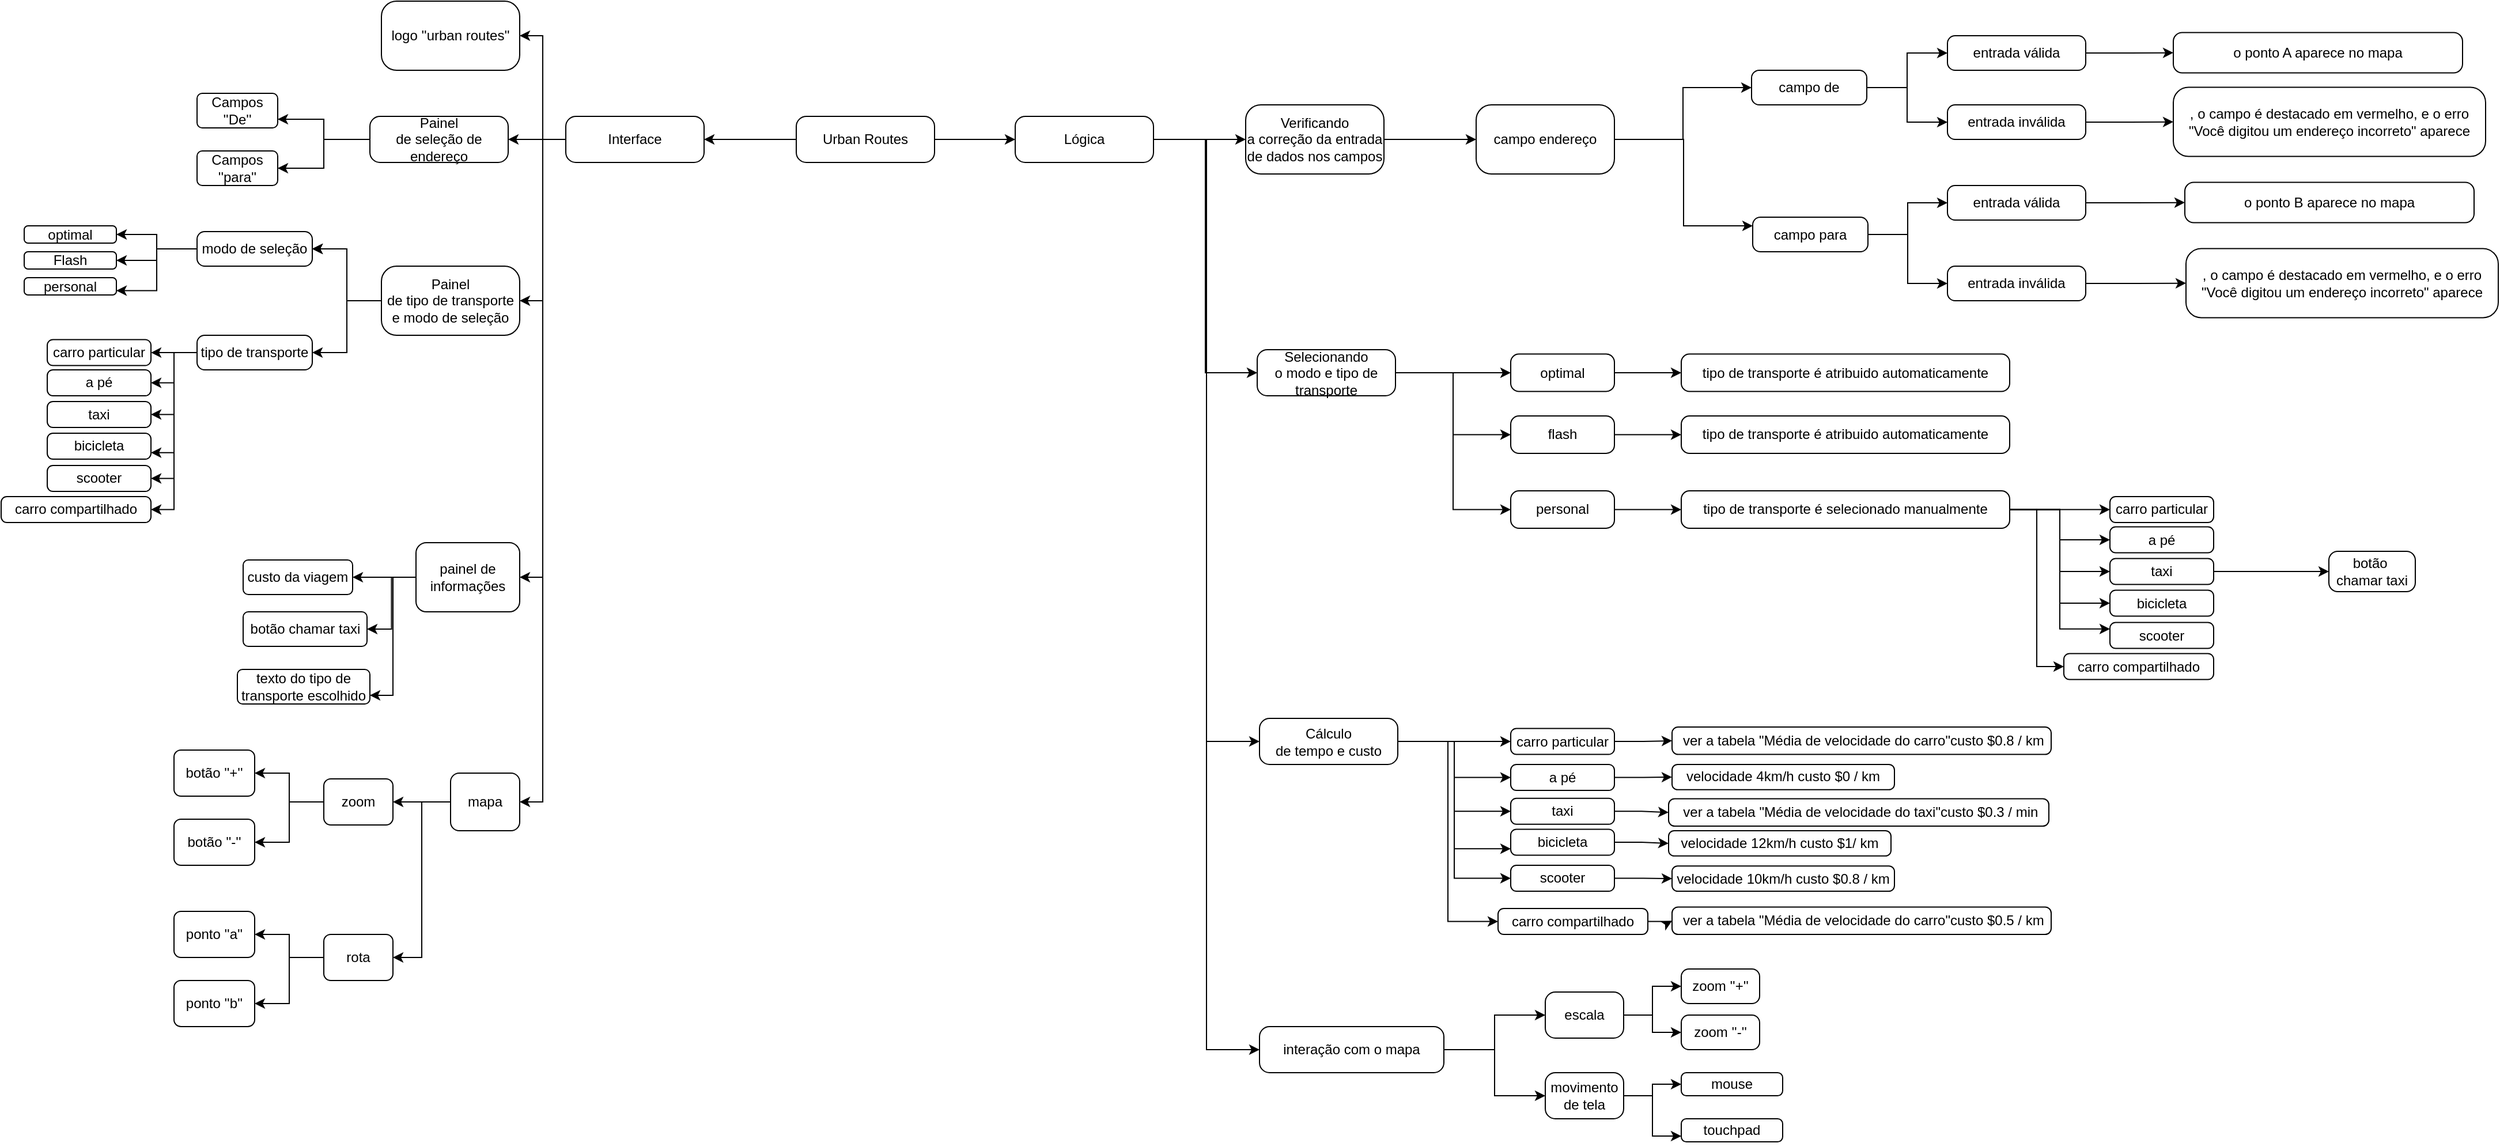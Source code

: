 <mxfile version="23.1.0" type="google">
  <diagram name="Página-1" id="VhfkyqsWKESoW9bIJJ4c">
    <mxGraphModel grid="1" page="1" gridSize="10" guides="1" tooltips="1" connect="1" arrows="1" fold="1" pageScale="1" pageWidth="827" pageHeight="1169" math="0" shadow="0">
      <root>
        <mxCell id="0" />
        <mxCell id="1" parent="0" />
        <mxCell id="jp-UoOTQR8ZDa5AJa1vx-38" style="edgeStyle=none;rounded=0;orthogonalLoop=1;jettySize=auto;html=1;exitX=0;exitY=0.5;exitDx=0;exitDy=0;entryX=1;entryY=0.5;entryDx=0;entryDy=0;" edge="1" parent="1" source="jp-UoOTQR8ZDa5AJa1vx-40" target="jp-UoOTQR8ZDa5AJa1vx-41">
          <mxGeometry relative="1" as="geometry">
            <mxPoint x="260" y="790" as="targetPoint" />
          </mxGeometry>
        </mxCell>
        <mxCell id="jp-UoOTQR8ZDa5AJa1vx-39" style="edgeStyle=none;rounded=0;orthogonalLoop=1;jettySize=auto;html=1;exitX=1;exitY=0.5;exitDx=0;exitDy=0;" edge="1" parent="1" source="jp-UoOTQR8ZDa5AJa1vx-40">
          <mxGeometry relative="1" as="geometry">
            <mxPoint x="520" y="790" as="targetPoint" />
          </mxGeometry>
        </mxCell>
        <mxCell id="jp-UoOTQR8ZDa5AJa1vx-40" value="&lt;span lang=&quot;EN-US&quot;&gt;&lt;font style=&quot;font-size: 12px;&quot;&gt;Urban Routes&lt;/font&gt;&lt;/span&gt;" style="rounded=1;whiteSpace=wrap;html=1;arcSize=22;" vertex="1" parent="1">
          <mxGeometry x="330" y="770" width="120" height="40" as="geometry" />
        </mxCell>
        <mxCell id="jp-UoOTQR8ZDa5AJa1vx-45" style="edgeStyle=orthogonalEdgeStyle;rounded=0;orthogonalLoop=1;jettySize=auto;html=1;entryX=1;entryY=0.5;entryDx=0;entryDy=0;" edge="1" parent="1" source="jp-UoOTQR8ZDa5AJa1vx-41" target="jp-UoOTQR8ZDa5AJa1vx-43">
          <mxGeometry relative="1" as="geometry" />
        </mxCell>
        <mxCell id="jp-UoOTQR8ZDa5AJa1vx-47" value="" style="edgeStyle=orthogonalEdgeStyle;rounded=0;orthogonalLoop=1;jettySize=auto;html=1;" edge="1" parent="1" source="jp-UoOTQR8ZDa5AJa1vx-41" target="jp-UoOTQR8ZDa5AJa1vx-46">
          <mxGeometry relative="1" as="geometry" />
        </mxCell>
        <mxCell id="jp-UoOTQR8ZDa5AJa1vx-53" style="edgeStyle=orthogonalEdgeStyle;rounded=0;orthogonalLoop=1;jettySize=auto;html=1;entryX=1;entryY=0.5;entryDx=0;entryDy=0;" edge="1" parent="1" source="jp-UoOTQR8ZDa5AJa1vx-41" target="jp-UoOTQR8ZDa5AJa1vx-52">
          <mxGeometry relative="1" as="geometry" />
        </mxCell>
        <mxCell id="jp-UoOTQR8ZDa5AJa1vx-86" style="edgeStyle=orthogonalEdgeStyle;rounded=0;orthogonalLoop=1;jettySize=auto;html=1;entryX=1;entryY=0.5;entryDx=0;entryDy=0;" edge="1" parent="1" source="jp-UoOTQR8ZDa5AJa1vx-41" target="jp-UoOTQR8ZDa5AJa1vx-85">
          <mxGeometry relative="1" as="geometry" />
        </mxCell>
        <mxCell id="jp-UoOTQR8ZDa5AJa1vx-105" style="edgeStyle=orthogonalEdgeStyle;rounded=0;orthogonalLoop=1;jettySize=auto;html=1;entryX=1;entryY=0.5;entryDx=0;entryDy=0;" edge="1" parent="1" source="jp-UoOTQR8ZDa5AJa1vx-41" target="jp-UoOTQR8ZDa5AJa1vx-104">
          <mxGeometry relative="1" as="geometry" />
        </mxCell>
        <mxCell id="jp-UoOTQR8ZDa5AJa1vx-41" value="&lt;span style=&quot;&quot; lang=&quot;EN-US&quot;&gt;&lt;font style=&quot;font-size: 12px;&quot;&gt;Interface&lt;/font&gt;&lt;/span&gt;" style="rounded=1;whiteSpace=wrap;html=1;arcSize=22;" vertex="1" parent="1">
          <mxGeometry x="130" y="770" width="120" height="40" as="geometry" />
        </mxCell>
        <mxCell id="jp-UoOTQR8ZDa5AJa1vx-115" value="" style="edgeStyle=orthogonalEdgeStyle;rounded=0;orthogonalLoop=1;jettySize=auto;html=1;" edge="1" parent="1" source="jp-UoOTQR8ZDa5AJa1vx-42" target="jp-UoOTQR8ZDa5AJa1vx-114">
          <mxGeometry relative="1" as="geometry" />
        </mxCell>
        <mxCell id="jp-UoOTQR8ZDa5AJa1vx-140" style="edgeStyle=orthogonalEdgeStyle;rounded=0;orthogonalLoop=1;jettySize=auto;html=1;entryX=0;entryY=0.5;entryDx=0;entryDy=0;" edge="1" parent="1" source="jp-UoOTQR8ZDa5AJa1vx-42" target="jp-UoOTQR8ZDa5AJa1vx-139">
          <mxGeometry relative="1" as="geometry" />
        </mxCell>
        <mxCell id="jp-UoOTQR8ZDa5AJa1vx-168" style="edgeStyle=orthogonalEdgeStyle;rounded=0;orthogonalLoop=1;jettySize=auto;html=1;entryX=0;entryY=0.5;entryDx=0;entryDy=0;" edge="1" parent="1" source="jp-UoOTQR8ZDa5AJa1vx-42" target="jp-UoOTQR8ZDa5AJa1vx-167">
          <mxGeometry relative="1" as="geometry" />
        </mxCell>
        <mxCell id="jp-UoOTQR8ZDa5AJa1vx-194" style="edgeStyle=orthogonalEdgeStyle;rounded=0;orthogonalLoop=1;jettySize=auto;html=1;entryX=0;entryY=0.5;entryDx=0;entryDy=0;" edge="1" parent="1" source="jp-UoOTQR8ZDa5AJa1vx-42" target="jp-UoOTQR8ZDa5AJa1vx-193">
          <mxGeometry relative="1" as="geometry" />
        </mxCell>
        <mxCell id="jp-UoOTQR8ZDa5AJa1vx-42" value="Lógica" style="rounded=1;whiteSpace=wrap;html=1;arcSize=22;" vertex="1" parent="1">
          <mxGeometry x="520" y="770" width="120" height="40" as="geometry" />
        </mxCell>
        <mxCell id="jp-UoOTQR8ZDa5AJa1vx-43" value="logo &#39;&#39;urban routes&#39;&#39;" style="whiteSpace=wrap;html=1;rounded=1;arcSize=22;" vertex="1" parent="1">
          <mxGeometry x="-30" y="670" width="120" height="60" as="geometry" />
        </mxCell>
        <mxCell id="jp-UoOTQR8ZDa5AJa1vx-50" style="edgeStyle=orthogonalEdgeStyle;rounded=0;orthogonalLoop=1;jettySize=auto;html=1;entryX=1;entryY=0.75;entryDx=0;entryDy=0;" edge="1" parent="1" source="jp-UoOTQR8ZDa5AJa1vx-46" target="jp-UoOTQR8ZDa5AJa1vx-48">
          <mxGeometry relative="1" as="geometry" />
        </mxCell>
        <mxCell id="jp-UoOTQR8ZDa5AJa1vx-51" style="edgeStyle=orthogonalEdgeStyle;rounded=0;orthogonalLoop=1;jettySize=auto;html=1;entryX=1;entryY=0.5;entryDx=0;entryDy=0;" edge="1" parent="1" source="jp-UoOTQR8ZDa5AJa1vx-46" target="jp-UoOTQR8ZDa5AJa1vx-49">
          <mxGeometry relative="1" as="geometry" />
        </mxCell>
        <mxCell id="jp-UoOTQR8ZDa5AJa1vx-46" value="Painel&lt;br/&gt;de seleção de endereço" style="rounded=1;whiteSpace=wrap;html=1;arcSize=22;" vertex="1" parent="1">
          <mxGeometry x="-40" y="770" width="120" height="40" as="geometry" />
        </mxCell>
        <mxCell id="jp-UoOTQR8ZDa5AJa1vx-48" value="Campos &#39;&#39;De&#39;&#39;" style="rounded=1;whiteSpace=wrap;html=1;" vertex="1" parent="1">
          <mxGeometry x="-190" y="750" width="70" height="30" as="geometry" />
        </mxCell>
        <mxCell id="jp-UoOTQR8ZDa5AJa1vx-49" value="Campos &#39;&#39;para&#39;&#39;" style="rounded=1;whiteSpace=wrap;html=1;" vertex="1" parent="1">
          <mxGeometry x="-190" y="800" width="70" height="30" as="geometry" />
        </mxCell>
        <mxCell id="jp-UoOTQR8ZDa5AJa1vx-55" value="" style="edgeStyle=orthogonalEdgeStyle;rounded=0;orthogonalLoop=1;jettySize=auto;html=1;" edge="1" parent="1" source="jp-UoOTQR8ZDa5AJa1vx-52" target="jp-UoOTQR8ZDa5AJa1vx-54">
          <mxGeometry relative="1" as="geometry" />
        </mxCell>
        <mxCell id="jp-UoOTQR8ZDa5AJa1vx-56" value="" style="edgeStyle=orthogonalEdgeStyle;rounded=0;orthogonalLoop=1;jettySize=auto;html=1;" edge="1" parent="1" source="jp-UoOTQR8ZDa5AJa1vx-52" target="jp-UoOTQR8ZDa5AJa1vx-54">
          <mxGeometry relative="1" as="geometry" />
        </mxCell>
        <mxCell id="jp-UoOTQR8ZDa5AJa1vx-57" value="" style="edgeStyle=orthogonalEdgeStyle;rounded=0;orthogonalLoop=1;jettySize=auto;html=1;" edge="1" parent="1" source="jp-UoOTQR8ZDa5AJa1vx-52" target="jp-UoOTQR8ZDa5AJa1vx-54">
          <mxGeometry relative="1" as="geometry" />
        </mxCell>
        <mxCell id="jp-UoOTQR8ZDa5AJa1vx-59" style="edgeStyle=orthogonalEdgeStyle;rounded=0;orthogonalLoop=1;jettySize=auto;html=1;" edge="1" parent="1" source="jp-UoOTQR8ZDa5AJa1vx-52" target="jp-UoOTQR8ZDa5AJa1vx-58">
          <mxGeometry relative="1" as="geometry" />
        </mxCell>
        <mxCell id="jp-UoOTQR8ZDa5AJa1vx-52" value="Painel&lt;br/&gt;de tipo de transporte e modo de seleção" style="rounded=1;whiteSpace=wrap;html=1;arcSize=22;" vertex="1" parent="1">
          <mxGeometry x="-30" y="900" width="120" height="60" as="geometry" />
        </mxCell>
        <mxCell id="jp-UoOTQR8ZDa5AJa1vx-61" value="" style="edgeStyle=orthogonalEdgeStyle;rounded=0;orthogonalLoop=1;jettySize=auto;html=1;" edge="1" parent="1" source="jp-UoOTQR8ZDa5AJa1vx-54" target="jp-UoOTQR8ZDa5AJa1vx-60">
          <mxGeometry relative="1" as="geometry" />
        </mxCell>
        <mxCell id="jp-UoOTQR8ZDa5AJa1vx-64" value="" style="edgeStyle=orthogonalEdgeStyle;rounded=0;orthogonalLoop=1;jettySize=auto;html=1;" edge="1" parent="1" source="jp-UoOTQR8ZDa5AJa1vx-54" target="jp-UoOTQR8ZDa5AJa1vx-62">
          <mxGeometry relative="1" as="geometry" />
        </mxCell>
        <mxCell id="jp-UoOTQR8ZDa5AJa1vx-68" style="edgeStyle=orthogonalEdgeStyle;rounded=0;orthogonalLoop=1;jettySize=auto;html=1;entryX=1;entryY=0.75;entryDx=0;entryDy=0;" edge="1" parent="1" source="jp-UoOTQR8ZDa5AJa1vx-54" target="jp-UoOTQR8ZDa5AJa1vx-66">
          <mxGeometry relative="1" as="geometry" />
        </mxCell>
        <mxCell id="jp-UoOTQR8ZDa5AJa1vx-54" value="modo de seleção" style="whiteSpace=wrap;html=1;rounded=1;arcSize=22;" vertex="1" parent="1">
          <mxGeometry x="-190" y="870" width="100" height="30" as="geometry" />
        </mxCell>
        <mxCell id="jp-UoOTQR8ZDa5AJa1vx-70" value="" style="edgeStyle=orthogonalEdgeStyle;rounded=0;orthogonalLoop=1;jettySize=auto;html=1;" edge="1" parent="1" source="jp-UoOTQR8ZDa5AJa1vx-58" target="jp-UoOTQR8ZDa5AJa1vx-69">
          <mxGeometry relative="1" as="geometry" />
        </mxCell>
        <mxCell id="jp-UoOTQR8ZDa5AJa1vx-73" style="edgeStyle=orthogonalEdgeStyle;rounded=0;orthogonalLoop=1;jettySize=auto;html=1;entryX=1;entryY=0.5;entryDx=0;entryDy=0;" edge="1" parent="1" source="jp-UoOTQR8ZDa5AJa1vx-58" target="jp-UoOTQR8ZDa5AJa1vx-72">
          <mxGeometry relative="1" as="geometry" />
        </mxCell>
        <mxCell id="jp-UoOTQR8ZDa5AJa1vx-75" style="edgeStyle=orthogonalEdgeStyle;rounded=0;orthogonalLoop=1;jettySize=auto;html=1;entryX=1;entryY=0.5;entryDx=0;entryDy=0;" edge="1" parent="1" source="jp-UoOTQR8ZDa5AJa1vx-58" target="jp-UoOTQR8ZDa5AJa1vx-74">
          <mxGeometry relative="1" as="geometry" />
        </mxCell>
        <mxCell id="jp-UoOTQR8ZDa5AJa1vx-77" style="edgeStyle=orthogonalEdgeStyle;rounded=0;orthogonalLoop=1;jettySize=auto;html=1;entryX=1;entryY=0.75;entryDx=0;entryDy=0;" edge="1" parent="1" source="jp-UoOTQR8ZDa5AJa1vx-58" target="jp-UoOTQR8ZDa5AJa1vx-76">
          <mxGeometry relative="1" as="geometry" />
        </mxCell>
        <mxCell id="jp-UoOTQR8ZDa5AJa1vx-80" style="edgeStyle=orthogonalEdgeStyle;rounded=0;orthogonalLoop=1;jettySize=auto;html=1;entryX=1;entryY=0.5;entryDx=0;entryDy=0;" edge="1" parent="1" source="jp-UoOTQR8ZDa5AJa1vx-58" target="jp-UoOTQR8ZDa5AJa1vx-78">
          <mxGeometry relative="1" as="geometry" />
        </mxCell>
        <mxCell id="jp-UoOTQR8ZDa5AJa1vx-81" style="edgeStyle=orthogonalEdgeStyle;rounded=0;orthogonalLoop=1;jettySize=auto;html=1;entryX=1;entryY=0.5;entryDx=0;entryDy=0;" edge="1" parent="1" source="jp-UoOTQR8ZDa5AJa1vx-58" target="jp-UoOTQR8ZDa5AJa1vx-79">
          <mxGeometry relative="1" as="geometry" />
        </mxCell>
        <mxCell id="jp-UoOTQR8ZDa5AJa1vx-58" value="tipo de transporte" style="whiteSpace=wrap;html=1;rounded=1;arcSize=22;" vertex="1" parent="1">
          <mxGeometry x="-190" y="960" width="100" height="30" as="geometry" />
        </mxCell>
        <mxCell id="jp-UoOTQR8ZDa5AJa1vx-60" value="optimal" style="whiteSpace=wrap;html=1;rounded=1;arcSize=22;" vertex="1" parent="1">
          <mxGeometry x="-340" y="865" width="80" height="15" as="geometry" />
        </mxCell>
        <mxCell id="jp-UoOTQR8ZDa5AJa1vx-62" value="Flash" style="whiteSpace=wrap;html=1;rounded=1;arcSize=22;" vertex="1" parent="1">
          <mxGeometry x="-340" y="887.5" width="80" height="15" as="geometry" />
        </mxCell>
        <mxCell id="jp-UoOTQR8ZDa5AJa1vx-66" value="personal" style="whiteSpace=wrap;html=1;rounded=1;arcSize=22;" vertex="1" parent="1">
          <mxGeometry x="-340" y="910" width="80" height="15" as="geometry" />
        </mxCell>
        <mxCell id="jp-UoOTQR8ZDa5AJa1vx-69" value="carro particular" style="whiteSpace=wrap;html=1;rounded=1;arcSize=22;" vertex="1" parent="1">
          <mxGeometry x="-320" y="963.75" width="90" height="22.5" as="geometry" />
        </mxCell>
        <mxCell id="jp-UoOTQR8ZDa5AJa1vx-72" value="a pé" style="whiteSpace=wrap;html=1;rounded=1;arcSize=22;" vertex="1" parent="1">
          <mxGeometry x="-320" y="990" width="90" height="22.5" as="geometry" />
        </mxCell>
        <mxCell id="jp-UoOTQR8ZDa5AJa1vx-74" value="taxi" style="whiteSpace=wrap;html=1;rounded=1;arcSize=22;" vertex="1" parent="1">
          <mxGeometry x="-320" y="1017.5" width="90" height="22.5" as="geometry" />
        </mxCell>
        <mxCell id="jp-UoOTQR8ZDa5AJa1vx-76" value="bicicleta" style="whiteSpace=wrap;html=1;rounded=1;arcSize=22;" vertex="1" parent="1">
          <mxGeometry x="-320" y="1045" width="90" height="22.5" as="geometry" />
        </mxCell>
        <mxCell id="jp-UoOTQR8ZDa5AJa1vx-78" value="scooter" style="whiteSpace=wrap;html=1;rounded=1;arcSize=22;" vertex="1" parent="1">
          <mxGeometry x="-320" y="1073" width="90" height="22.5" as="geometry" />
        </mxCell>
        <mxCell id="jp-UoOTQR8ZDa5AJa1vx-79" value="carro compartilhado" style="whiteSpace=wrap;html=1;rounded=1;arcSize=22;" vertex="1" parent="1">
          <mxGeometry x="-360" y="1100" width="130" height="22.5" as="geometry" />
        </mxCell>
        <mxCell id="jp-UoOTQR8ZDa5AJa1vx-88" value="" style="edgeStyle=orthogonalEdgeStyle;rounded=0;orthogonalLoop=1;jettySize=auto;html=1;" edge="1" parent="1" source="jp-UoOTQR8ZDa5AJa1vx-85" target="jp-UoOTQR8ZDa5AJa1vx-87">
          <mxGeometry relative="1" as="geometry" />
        </mxCell>
        <mxCell id="jp-UoOTQR8ZDa5AJa1vx-92" value="" style="edgeStyle=orthogonalEdgeStyle;rounded=0;orthogonalLoop=1;jettySize=auto;html=1;" edge="1" parent="1" source="jp-UoOTQR8ZDa5AJa1vx-85" target="jp-UoOTQR8ZDa5AJa1vx-91">
          <mxGeometry relative="1" as="geometry" />
        </mxCell>
        <mxCell id="jp-UoOTQR8ZDa5AJa1vx-96" style="edgeStyle=orthogonalEdgeStyle;rounded=0;orthogonalLoop=1;jettySize=auto;html=1;entryX=1;entryY=0.75;entryDx=0;entryDy=0;" edge="1" parent="1" source="jp-UoOTQR8ZDa5AJa1vx-85" target="jp-UoOTQR8ZDa5AJa1vx-95">
          <mxGeometry relative="1" as="geometry" />
        </mxCell>
        <mxCell id="jp-UoOTQR8ZDa5AJa1vx-85" value="painel de informações" style="rounded=1;whiteSpace=wrap;html=1;" vertex="1" parent="1">
          <mxGeometry y="1140" width="90" height="60" as="geometry" />
        </mxCell>
        <mxCell id="jp-UoOTQR8ZDa5AJa1vx-87" value="custo da viagem" style="whiteSpace=wrap;html=1;rounded=1;" vertex="1" parent="1">
          <mxGeometry x="-150" y="1155" width="95" height="30" as="geometry" />
        </mxCell>
        <mxCell id="jp-UoOTQR8ZDa5AJa1vx-91" value="botão chamar taxi" style="whiteSpace=wrap;html=1;rounded=1;" vertex="1" parent="1">
          <mxGeometry x="-150" y="1200" width="107.5" height="30" as="geometry" />
        </mxCell>
        <mxCell id="jp-UoOTQR8ZDa5AJa1vx-95" value="texto do tipo de transporte escolhido" style="whiteSpace=wrap;html=1;rounded=1;" vertex="1" parent="1">
          <mxGeometry x="-155" y="1250" width="115" height="30" as="geometry" />
        </mxCell>
        <mxCell id="jp-UoOTQR8ZDa5AJa1vx-101" value="" style="edgeStyle=orthogonalEdgeStyle;rounded=0;orthogonalLoop=1;jettySize=auto;html=1;" edge="1" parent="1" source="jp-UoOTQR8ZDa5AJa1vx-98" target="jp-UoOTQR8ZDa5AJa1vx-100">
          <mxGeometry relative="1" as="geometry" />
        </mxCell>
        <mxCell id="jp-UoOTQR8ZDa5AJa1vx-103" style="edgeStyle=orthogonalEdgeStyle;rounded=0;orthogonalLoop=1;jettySize=auto;html=1;entryX=1;entryY=0.5;entryDx=0;entryDy=0;" edge="1" parent="1" source="jp-UoOTQR8ZDa5AJa1vx-98" target="jp-UoOTQR8ZDa5AJa1vx-102">
          <mxGeometry relative="1" as="geometry" />
        </mxCell>
        <mxCell id="jp-UoOTQR8ZDa5AJa1vx-98" value="zoom" style="rounded=1;whiteSpace=wrap;html=1;" vertex="1" parent="1">
          <mxGeometry x="-80" y="1345" width="60" height="40" as="geometry" />
        </mxCell>
        <mxCell id="jp-UoOTQR8ZDa5AJa1vx-100" value="botão &#39;&#39;+&#39;&#39;" style="whiteSpace=wrap;html=1;rounded=1;" vertex="1" parent="1">
          <mxGeometry x="-210" y="1320" width="70" height="40" as="geometry" />
        </mxCell>
        <mxCell id="jp-UoOTQR8ZDa5AJa1vx-102" value="botão &#39;&#39;-&#39;&#39;" style="whiteSpace=wrap;html=1;rounded=1;" vertex="1" parent="1">
          <mxGeometry x="-210" y="1380" width="70" height="40" as="geometry" />
        </mxCell>
        <mxCell id="jp-UoOTQR8ZDa5AJa1vx-106" value="" style="edgeStyle=orthogonalEdgeStyle;rounded=0;orthogonalLoop=1;jettySize=auto;html=1;" edge="1" parent="1" source="jp-UoOTQR8ZDa5AJa1vx-104" target="jp-UoOTQR8ZDa5AJa1vx-98">
          <mxGeometry relative="1" as="geometry" />
        </mxCell>
        <mxCell id="jp-UoOTQR8ZDa5AJa1vx-109" style="edgeStyle=orthogonalEdgeStyle;rounded=0;orthogonalLoop=1;jettySize=auto;html=1;entryX=1;entryY=0.5;entryDx=0;entryDy=0;" edge="1" parent="1" source="jp-UoOTQR8ZDa5AJa1vx-104" target="jp-UoOTQR8ZDa5AJa1vx-108">
          <mxGeometry relative="1" as="geometry" />
        </mxCell>
        <mxCell id="jp-UoOTQR8ZDa5AJa1vx-104" value="mapa" style="rounded=1;whiteSpace=wrap;html=1;" vertex="1" parent="1">
          <mxGeometry x="30" y="1340" width="60" height="50" as="geometry" />
        </mxCell>
        <mxCell id="jp-UoOTQR8ZDa5AJa1vx-112" style="edgeStyle=orthogonalEdgeStyle;rounded=0;orthogonalLoop=1;jettySize=auto;html=1;entryX=1;entryY=0.5;entryDx=0;entryDy=0;" edge="1" parent="1" source="jp-UoOTQR8ZDa5AJa1vx-108" target="jp-UoOTQR8ZDa5AJa1vx-110">
          <mxGeometry relative="1" as="geometry" />
        </mxCell>
        <mxCell id="jp-UoOTQR8ZDa5AJa1vx-113" style="edgeStyle=orthogonalEdgeStyle;rounded=0;orthogonalLoop=1;jettySize=auto;html=1;entryX=1;entryY=0.5;entryDx=0;entryDy=0;" edge="1" parent="1" source="jp-UoOTQR8ZDa5AJa1vx-108" target="jp-UoOTQR8ZDa5AJa1vx-111">
          <mxGeometry relative="1" as="geometry" />
        </mxCell>
        <mxCell id="jp-UoOTQR8ZDa5AJa1vx-108" value="rota" style="rounded=1;whiteSpace=wrap;html=1;" vertex="1" parent="1">
          <mxGeometry x="-80" y="1480" width="60" height="40" as="geometry" />
        </mxCell>
        <mxCell id="jp-UoOTQR8ZDa5AJa1vx-110" value="ponto &#39;&#39;a&#39;&#39;" style="whiteSpace=wrap;html=1;rounded=1;" vertex="1" parent="1">
          <mxGeometry x="-210" y="1460" width="70" height="40" as="geometry" />
        </mxCell>
        <mxCell id="jp-UoOTQR8ZDa5AJa1vx-111" value="ponto &#39;&#39;b&#39;&#39;" style="whiteSpace=wrap;html=1;rounded=1;" vertex="1" parent="1">
          <mxGeometry x="-210" y="1520" width="70" height="40" as="geometry" />
        </mxCell>
        <mxCell id="jp-UoOTQR8ZDa5AJa1vx-117" value="" style="edgeStyle=orthogonalEdgeStyle;rounded=0;orthogonalLoop=1;jettySize=auto;html=1;" edge="1" parent="1" source="jp-UoOTQR8ZDa5AJa1vx-114" target="jp-UoOTQR8ZDa5AJa1vx-116">
          <mxGeometry relative="1" as="geometry" />
        </mxCell>
        <mxCell id="jp-UoOTQR8ZDa5AJa1vx-114" value="Verificando&lt;br/&gt;a correção da entrada de dados nos campos" style="rounded=1;whiteSpace=wrap;html=1;arcSize=22;" vertex="1" parent="1">
          <mxGeometry x="720" y="760" width="120" height="60" as="geometry" />
        </mxCell>
        <mxCell id="jp-UoOTQR8ZDa5AJa1vx-119" value="" style="edgeStyle=orthogonalEdgeStyle;rounded=0;orthogonalLoop=1;jettySize=auto;html=1;" edge="1" parent="1" source="jp-UoOTQR8ZDa5AJa1vx-116" target="jp-UoOTQR8ZDa5AJa1vx-118">
          <mxGeometry relative="1" as="geometry" />
        </mxCell>
        <mxCell id="jp-UoOTQR8ZDa5AJa1vx-120" style="edgeStyle=orthogonalEdgeStyle;rounded=0;orthogonalLoop=1;jettySize=auto;html=1;entryX=0;entryY=0.25;entryDx=0;entryDy=0;" edge="1" parent="1" source="jp-UoOTQR8ZDa5AJa1vx-116" target="jp-UoOTQR8ZDa5AJa1vx-121">
          <mxGeometry relative="1" as="geometry">
            <mxPoint x="1100" y="850" as="targetPoint" />
          </mxGeometry>
        </mxCell>
        <mxCell id="jp-UoOTQR8ZDa5AJa1vx-116" value="campo endereço" style="whiteSpace=wrap;html=1;rounded=1;arcSize=22;" vertex="1" parent="1">
          <mxGeometry x="920" y="760" width="120" height="60" as="geometry" />
        </mxCell>
        <mxCell id="jp-UoOTQR8ZDa5AJa1vx-123" value="" style="edgeStyle=orthogonalEdgeStyle;rounded=0;orthogonalLoop=1;jettySize=auto;html=1;" edge="1" parent="1" source="jp-UoOTQR8ZDa5AJa1vx-118" target="jp-UoOTQR8ZDa5AJa1vx-122">
          <mxGeometry relative="1" as="geometry" />
        </mxCell>
        <mxCell id="jp-UoOTQR8ZDa5AJa1vx-125" style="edgeStyle=orthogonalEdgeStyle;rounded=0;orthogonalLoop=1;jettySize=auto;html=1;entryX=0;entryY=0.5;entryDx=0;entryDy=0;" edge="1" parent="1" source="jp-UoOTQR8ZDa5AJa1vx-118" target="jp-UoOTQR8ZDa5AJa1vx-124">
          <mxGeometry relative="1" as="geometry" />
        </mxCell>
        <mxCell id="jp-UoOTQR8ZDa5AJa1vx-118" value="campo de" style="whiteSpace=wrap;html=1;rounded=1;arcSize=22;" vertex="1" parent="1">
          <mxGeometry x="1159" y="730" width="100" height="30" as="geometry" />
        </mxCell>
        <mxCell id="jp-UoOTQR8ZDa5AJa1vx-128" style="edgeStyle=orthogonalEdgeStyle;rounded=0;orthogonalLoop=1;jettySize=auto;html=1;entryX=0;entryY=0.5;entryDx=0;entryDy=0;" edge="1" parent="1" source="jp-UoOTQR8ZDa5AJa1vx-121" target="jp-UoOTQR8ZDa5AJa1vx-126">
          <mxGeometry relative="1" as="geometry" />
        </mxCell>
        <mxCell id="jp-UoOTQR8ZDa5AJa1vx-129" style="edgeStyle=orthogonalEdgeStyle;rounded=0;orthogonalLoop=1;jettySize=auto;html=1;entryX=0;entryY=0.5;entryDx=0;entryDy=0;" edge="1" parent="1" source="jp-UoOTQR8ZDa5AJa1vx-121" target="jp-UoOTQR8ZDa5AJa1vx-127">
          <mxGeometry relative="1" as="geometry" />
        </mxCell>
        <mxCell id="jp-UoOTQR8ZDa5AJa1vx-121" value="campo para" style="whiteSpace=wrap;html=1;rounded=1;arcSize=22;" vertex="1" parent="1">
          <mxGeometry x="1160" y="857.5" width="100" height="30" as="geometry" />
        </mxCell>
        <mxCell id="jp-UoOTQR8ZDa5AJa1vx-131" value="" style="edgeStyle=orthogonalEdgeStyle;rounded=0;orthogonalLoop=1;jettySize=auto;html=1;" edge="1" parent="1" source="jp-UoOTQR8ZDa5AJa1vx-122" target="jp-UoOTQR8ZDa5AJa1vx-130">
          <mxGeometry relative="1" as="geometry" />
        </mxCell>
        <mxCell id="jp-UoOTQR8ZDa5AJa1vx-122" value="entrada válida" style="whiteSpace=wrap;html=1;rounded=1;arcSize=22;" vertex="1" parent="1">
          <mxGeometry x="1329" y="700" width="120" height="30" as="geometry" />
        </mxCell>
        <mxCell id="jp-UoOTQR8ZDa5AJa1vx-133" value="" style="edgeStyle=orthogonalEdgeStyle;rounded=0;orthogonalLoop=1;jettySize=auto;html=1;" edge="1" parent="1" source="jp-UoOTQR8ZDa5AJa1vx-124" target="jp-UoOTQR8ZDa5AJa1vx-132">
          <mxGeometry relative="1" as="geometry" />
        </mxCell>
        <mxCell id="jp-UoOTQR8ZDa5AJa1vx-124" value="entrada inválida" style="whiteSpace=wrap;html=1;rounded=1;arcSize=22;" vertex="1" parent="1">
          <mxGeometry x="1329" y="760" width="120" height="30" as="geometry" />
        </mxCell>
        <mxCell id="jp-UoOTQR8ZDa5AJa1vx-138" value="" style="edgeStyle=orthogonalEdgeStyle;rounded=0;orthogonalLoop=1;jettySize=auto;html=1;" edge="1" parent="1" source="jp-UoOTQR8ZDa5AJa1vx-126" target="jp-UoOTQR8ZDa5AJa1vx-134">
          <mxGeometry relative="1" as="geometry" />
        </mxCell>
        <mxCell id="jp-UoOTQR8ZDa5AJa1vx-126" value="entrada válida" style="whiteSpace=wrap;html=1;rounded=1;arcSize=22;" vertex="1" parent="1">
          <mxGeometry x="1329" y="830" width="120" height="30" as="geometry" />
        </mxCell>
        <mxCell id="jp-UoOTQR8ZDa5AJa1vx-137" value="" style="edgeStyle=orthogonalEdgeStyle;rounded=0;orthogonalLoop=1;jettySize=auto;html=1;" edge="1" parent="1" source="jp-UoOTQR8ZDa5AJa1vx-127" target="jp-UoOTQR8ZDa5AJa1vx-135">
          <mxGeometry relative="1" as="geometry" />
        </mxCell>
        <mxCell id="jp-UoOTQR8ZDa5AJa1vx-127" value="entrada inválida" style="whiteSpace=wrap;html=1;rounded=1;arcSize=22;" vertex="1" parent="1">
          <mxGeometry x="1329" y="900" width="120" height="30" as="geometry" />
        </mxCell>
        <mxCell id="jp-UoOTQR8ZDa5AJa1vx-130" value="o ponto A aparece no mapa" style="whiteSpace=wrap;html=1;rounded=1;arcSize=22;" vertex="1" parent="1">
          <mxGeometry x="1525" y="697.25" width="251" height="35" as="geometry" />
        </mxCell>
        <mxCell id="jp-UoOTQR8ZDa5AJa1vx-132" value=", o campo é destacado em vermelho, e o erro&lt;br/&gt;&quot;Você digitou um endereço incorreto&quot; aparece" style="whiteSpace=wrap;html=1;rounded=1;arcSize=22;" vertex="1" parent="1">
          <mxGeometry x="1525" y="744.75" width="271" height="60" as="geometry" />
        </mxCell>
        <mxCell id="jp-UoOTQR8ZDa5AJa1vx-134" value="o ponto B aparece no mapa" style="whiteSpace=wrap;html=1;rounded=1;arcSize=22;" vertex="1" parent="1">
          <mxGeometry x="1535" y="827.25" width="251" height="35" as="geometry" />
        </mxCell>
        <mxCell id="jp-UoOTQR8ZDa5AJa1vx-135" value=", o campo é destacado em vermelho, e o erro&lt;br/&gt;&quot;Você digitou um endereço incorreto&quot; aparece" style="whiteSpace=wrap;html=1;rounded=1;arcSize=22;" vertex="1" parent="1">
          <mxGeometry x="1536" y="884.75" width="271" height="60" as="geometry" />
        </mxCell>
        <mxCell id="jp-UoOTQR8ZDa5AJa1vx-142" value="" style="edgeStyle=orthogonalEdgeStyle;rounded=0;orthogonalLoop=1;jettySize=auto;html=1;" edge="1" parent="1" source="jp-UoOTQR8ZDa5AJa1vx-139" target="jp-UoOTQR8ZDa5AJa1vx-141">
          <mxGeometry relative="1" as="geometry" />
        </mxCell>
        <mxCell id="jp-UoOTQR8ZDa5AJa1vx-144" style="edgeStyle=orthogonalEdgeStyle;rounded=0;orthogonalLoop=1;jettySize=auto;html=1;entryX=0;entryY=0.5;entryDx=0;entryDy=0;" edge="1" parent="1" source="jp-UoOTQR8ZDa5AJa1vx-139" target="jp-UoOTQR8ZDa5AJa1vx-143">
          <mxGeometry relative="1" as="geometry" />
        </mxCell>
        <mxCell id="jp-UoOTQR8ZDa5AJa1vx-146" style="edgeStyle=orthogonalEdgeStyle;rounded=0;orthogonalLoop=1;jettySize=auto;html=1;entryX=0;entryY=0.5;entryDx=0;entryDy=0;" edge="1" parent="1" source="jp-UoOTQR8ZDa5AJa1vx-139" target="jp-UoOTQR8ZDa5AJa1vx-145">
          <mxGeometry relative="1" as="geometry" />
        </mxCell>
        <mxCell id="jp-UoOTQR8ZDa5AJa1vx-139" value="Selecionando&lt;br/&gt;o modo e tipo de transporte" style="rounded=1;whiteSpace=wrap;html=1;arcSize=22;" vertex="1" parent="1">
          <mxGeometry x="730" y="972.5" width="120" height="40" as="geometry" />
        </mxCell>
        <mxCell id="jp-UoOTQR8ZDa5AJa1vx-148" value="" style="edgeStyle=orthogonalEdgeStyle;rounded=0;orthogonalLoop=1;jettySize=auto;html=1;" edge="1" parent="1" source="jp-UoOTQR8ZDa5AJa1vx-141" target="jp-UoOTQR8ZDa5AJa1vx-147">
          <mxGeometry relative="1" as="geometry" />
        </mxCell>
        <mxCell id="jp-UoOTQR8ZDa5AJa1vx-141" value="optimal" style="whiteSpace=wrap;html=1;rounded=1;arcSize=22;" vertex="1" parent="1">
          <mxGeometry x="950" y="976.25" width="90" height="32.5" as="geometry" />
        </mxCell>
        <mxCell id="jp-UoOTQR8ZDa5AJa1vx-150" value="" style="edgeStyle=orthogonalEdgeStyle;rounded=0;orthogonalLoop=1;jettySize=auto;html=1;" edge="1" parent="1" source="jp-UoOTQR8ZDa5AJa1vx-143" target="jp-UoOTQR8ZDa5AJa1vx-149">
          <mxGeometry relative="1" as="geometry" />
        </mxCell>
        <mxCell id="jp-UoOTQR8ZDa5AJa1vx-143" value="flash" style="whiteSpace=wrap;html=1;rounded=1;arcSize=22;" vertex="1" parent="1">
          <mxGeometry x="950" y="1030" width="90" height="32.5" as="geometry" />
        </mxCell>
        <mxCell id="jp-UoOTQR8ZDa5AJa1vx-152" value="" style="edgeStyle=orthogonalEdgeStyle;rounded=0;orthogonalLoop=1;jettySize=auto;html=1;" edge="1" parent="1" source="jp-UoOTQR8ZDa5AJa1vx-145" target="jp-UoOTQR8ZDa5AJa1vx-151">
          <mxGeometry relative="1" as="geometry" />
        </mxCell>
        <mxCell id="jp-UoOTQR8ZDa5AJa1vx-145" value="personal" style="whiteSpace=wrap;html=1;rounded=1;arcSize=22;" vertex="1" parent="1">
          <mxGeometry x="950" y="1095" width="90" height="32.5" as="geometry" />
        </mxCell>
        <mxCell id="jp-UoOTQR8ZDa5AJa1vx-147" value="tipo de transporte é atribuido automaticamente" style="whiteSpace=wrap;html=1;rounded=1;arcSize=22;" vertex="1" parent="1">
          <mxGeometry x="1098" y="976.25" width="285" height="32.5" as="geometry" />
        </mxCell>
        <mxCell id="jp-UoOTQR8ZDa5AJa1vx-149" value="tipo de transporte é atribuido automaticamente" style="whiteSpace=wrap;html=1;rounded=1;arcSize=22;" vertex="1" parent="1">
          <mxGeometry x="1098" y="1030" width="285" height="32.5" as="geometry" />
        </mxCell>
        <mxCell id="jp-UoOTQR8ZDa5AJa1vx-159" style="edgeStyle=orthogonalEdgeStyle;rounded=0;orthogonalLoop=1;jettySize=auto;html=1;" edge="1" parent="1" source="jp-UoOTQR8ZDa5AJa1vx-151" target="jp-UoOTQR8ZDa5AJa1vx-153">
          <mxGeometry relative="1" as="geometry" />
        </mxCell>
        <mxCell id="jp-UoOTQR8ZDa5AJa1vx-160" style="edgeStyle=orthogonalEdgeStyle;rounded=0;orthogonalLoop=1;jettySize=auto;html=1;entryX=0;entryY=0.5;entryDx=0;entryDy=0;" edge="1" parent="1" source="jp-UoOTQR8ZDa5AJa1vx-151" target="jp-UoOTQR8ZDa5AJa1vx-154">
          <mxGeometry relative="1" as="geometry" />
        </mxCell>
        <mxCell id="jp-UoOTQR8ZDa5AJa1vx-161" style="edgeStyle=orthogonalEdgeStyle;rounded=0;orthogonalLoop=1;jettySize=auto;html=1;entryX=0;entryY=0.5;entryDx=0;entryDy=0;" edge="1" parent="1" source="jp-UoOTQR8ZDa5AJa1vx-151" target="jp-UoOTQR8ZDa5AJa1vx-155">
          <mxGeometry relative="1" as="geometry" />
        </mxCell>
        <mxCell id="jp-UoOTQR8ZDa5AJa1vx-162" style="edgeStyle=orthogonalEdgeStyle;rounded=0;orthogonalLoop=1;jettySize=auto;html=1;entryX=0;entryY=0.5;entryDx=0;entryDy=0;" edge="1" parent="1" source="jp-UoOTQR8ZDa5AJa1vx-151" target="jp-UoOTQR8ZDa5AJa1vx-156">
          <mxGeometry relative="1" as="geometry" />
        </mxCell>
        <mxCell id="jp-UoOTQR8ZDa5AJa1vx-163" style="edgeStyle=orthogonalEdgeStyle;rounded=0;orthogonalLoop=1;jettySize=auto;html=1;entryX=0;entryY=0.25;entryDx=0;entryDy=0;" edge="1" parent="1" source="jp-UoOTQR8ZDa5AJa1vx-151" target="jp-UoOTQR8ZDa5AJa1vx-157">
          <mxGeometry relative="1" as="geometry" />
        </mxCell>
        <mxCell id="jp-UoOTQR8ZDa5AJa1vx-164" style="edgeStyle=orthogonalEdgeStyle;rounded=0;orthogonalLoop=1;jettySize=auto;html=1;entryX=0;entryY=0.5;entryDx=0;entryDy=0;" edge="1" parent="1" source="jp-UoOTQR8ZDa5AJa1vx-151" target="jp-UoOTQR8ZDa5AJa1vx-158">
          <mxGeometry relative="1" as="geometry" />
        </mxCell>
        <mxCell id="jp-UoOTQR8ZDa5AJa1vx-151" value="tipo de transporte é selecionado manualmente" style="whiteSpace=wrap;html=1;rounded=1;arcSize=22;" vertex="1" parent="1">
          <mxGeometry x="1098" y="1095" width="285" height="32.5" as="geometry" />
        </mxCell>
        <mxCell id="jp-UoOTQR8ZDa5AJa1vx-153" value="carro particular" style="whiteSpace=wrap;html=1;rounded=1;arcSize=22;" vertex="1" parent="1">
          <mxGeometry x="1470" y="1100" width="90" height="22.5" as="geometry" />
        </mxCell>
        <mxCell id="jp-UoOTQR8ZDa5AJa1vx-154" value="a pé" style="whiteSpace=wrap;html=1;rounded=1;arcSize=22;" vertex="1" parent="1">
          <mxGeometry x="1470" y="1126.25" width="90" height="22.5" as="geometry" />
        </mxCell>
        <mxCell id="jp-UoOTQR8ZDa5AJa1vx-166" value="" style="edgeStyle=orthogonalEdgeStyle;rounded=0;orthogonalLoop=1;jettySize=auto;html=1;" edge="1" parent="1" source="jp-UoOTQR8ZDa5AJa1vx-155" target="jp-UoOTQR8ZDa5AJa1vx-165">
          <mxGeometry relative="1" as="geometry" />
        </mxCell>
        <mxCell id="jp-UoOTQR8ZDa5AJa1vx-155" value="taxi" style="whiteSpace=wrap;html=1;rounded=1;arcSize=22;" vertex="1" parent="1">
          <mxGeometry x="1470" y="1153.75" width="90" height="22.5" as="geometry" />
        </mxCell>
        <mxCell id="jp-UoOTQR8ZDa5AJa1vx-156" value="bicicleta" style="whiteSpace=wrap;html=1;rounded=1;arcSize=22;" vertex="1" parent="1">
          <mxGeometry x="1470" y="1181.25" width="90" height="22.5" as="geometry" />
        </mxCell>
        <mxCell id="jp-UoOTQR8ZDa5AJa1vx-157" value="scooter" style="whiteSpace=wrap;html=1;rounded=1;arcSize=22;" vertex="1" parent="1">
          <mxGeometry x="1470" y="1209.25" width="90" height="22.5" as="geometry" />
        </mxCell>
        <mxCell id="jp-UoOTQR8ZDa5AJa1vx-158" value="carro compartilhado" style="whiteSpace=wrap;html=1;rounded=1;arcSize=22;" vertex="1" parent="1">
          <mxGeometry x="1430" y="1236.25" width="130" height="22.5" as="geometry" />
        </mxCell>
        <mxCell id="jp-UoOTQR8ZDa5AJa1vx-165" value="botão&amp;nbsp; chamar taxi" style="whiteSpace=wrap;html=1;rounded=1;arcSize=22;" vertex="1" parent="1">
          <mxGeometry x="1660" y="1147.5" width="75" height="35" as="geometry" />
        </mxCell>
        <mxCell id="jp-UoOTQR8ZDa5AJa1vx-175" style="edgeStyle=orthogonalEdgeStyle;rounded=0;orthogonalLoop=1;jettySize=auto;html=1;entryX=0;entryY=0.5;entryDx=0;entryDy=0;" edge="1" parent="1" source="jp-UoOTQR8ZDa5AJa1vx-167" target="jp-UoOTQR8ZDa5AJa1vx-169">
          <mxGeometry relative="1" as="geometry" />
        </mxCell>
        <mxCell id="jp-UoOTQR8ZDa5AJa1vx-176" style="edgeStyle=orthogonalEdgeStyle;rounded=0;orthogonalLoop=1;jettySize=auto;html=1;entryX=0;entryY=0.5;entryDx=0;entryDy=0;" edge="1" parent="1" source="jp-UoOTQR8ZDa5AJa1vx-167" target="jp-UoOTQR8ZDa5AJa1vx-170">
          <mxGeometry relative="1" as="geometry" />
        </mxCell>
        <mxCell id="jp-UoOTQR8ZDa5AJa1vx-177" style="edgeStyle=orthogonalEdgeStyle;rounded=0;orthogonalLoop=1;jettySize=auto;html=1;entryX=0;entryY=0.5;entryDx=0;entryDy=0;" edge="1" parent="1" source="jp-UoOTQR8ZDa5AJa1vx-167" target="jp-UoOTQR8ZDa5AJa1vx-171">
          <mxGeometry relative="1" as="geometry" />
        </mxCell>
        <mxCell id="jp-UoOTQR8ZDa5AJa1vx-178" style="edgeStyle=orthogonalEdgeStyle;rounded=0;orthogonalLoop=1;jettySize=auto;html=1;entryX=0;entryY=0.75;entryDx=0;entryDy=0;" edge="1" parent="1" source="jp-UoOTQR8ZDa5AJa1vx-167" target="jp-UoOTQR8ZDa5AJa1vx-172">
          <mxGeometry relative="1" as="geometry" />
        </mxCell>
        <mxCell id="jp-UoOTQR8ZDa5AJa1vx-179" style="edgeStyle=orthogonalEdgeStyle;rounded=0;orthogonalLoop=1;jettySize=auto;html=1;entryX=0;entryY=0.5;entryDx=0;entryDy=0;" edge="1" parent="1" source="jp-UoOTQR8ZDa5AJa1vx-167" target="jp-UoOTQR8ZDa5AJa1vx-173">
          <mxGeometry relative="1" as="geometry" />
        </mxCell>
        <mxCell id="jp-UoOTQR8ZDa5AJa1vx-180" style="edgeStyle=orthogonalEdgeStyle;rounded=0;orthogonalLoop=1;jettySize=auto;html=1;entryX=0;entryY=0.5;entryDx=0;entryDy=0;" edge="1" parent="1" source="jp-UoOTQR8ZDa5AJa1vx-167" target="jp-UoOTQR8ZDa5AJa1vx-174">
          <mxGeometry relative="1" as="geometry" />
        </mxCell>
        <mxCell id="jp-UoOTQR8ZDa5AJa1vx-167" value="Cálculo&lt;br/&gt;de tempo e custo" style="rounded=1;whiteSpace=wrap;html=1;arcSize=22;" vertex="1" parent="1">
          <mxGeometry x="732" y="1292.5" width="120" height="40" as="geometry" />
        </mxCell>
        <mxCell id="jp-UoOTQR8ZDa5AJa1vx-184" value="" style="edgeStyle=orthogonalEdgeStyle;rounded=0;orthogonalLoop=1;jettySize=auto;html=1;" edge="1" parent="1" source="jp-UoOTQR8ZDa5AJa1vx-169" target="jp-UoOTQR8ZDa5AJa1vx-183">
          <mxGeometry relative="1" as="geometry" />
        </mxCell>
        <mxCell id="jp-UoOTQR8ZDa5AJa1vx-169" value="carro particular" style="whiteSpace=wrap;html=1;rounded=1;arcSize=22;" vertex="1" parent="1">
          <mxGeometry x="950" y="1301.25" width="90" height="22.5" as="geometry" />
        </mxCell>
        <mxCell id="jp-UoOTQR8ZDa5AJa1vx-182" value="" style="edgeStyle=orthogonalEdgeStyle;rounded=0;orthogonalLoop=1;jettySize=auto;html=1;" edge="1" parent="1" source="jp-UoOTQR8ZDa5AJa1vx-170" target="jp-UoOTQR8ZDa5AJa1vx-181">
          <mxGeometry relative="1" as="geometry" />
        </mxCell>
        <mxCell id="jp-UoOTQR8ZDa5AJa1vx-170" value="a pé" style="whiteSpace=wrap;html=1;rounded=1;arcSize=22;" vertex="1" parent="1">
          <mxGeometry x="950" y="1332.5" width="90" height="22.5" as="geometry" />
        </mxCell>
        <mxCell id="jp-UoOTQR8ZDa5AJa1vx-186" style="edgeStyle=orthogonalEdgeStyle;rounded=0;orthogonalLoop=1;jettySize=auto;html=1;entryX=0;entryY=0.5;entryDx=0;entryDy=0;" edge="1" parent="1" source="jp-UoOTQR8ZDa5AJa1vx-171" target="jp-UoOTQR8ZDa5AJa1vx-185">
          <mxGeometry relative="1" as="geometry" />
        </mxCell>
        <mxCell id="jp-UoOTQR8ZDa5AJa1vx-171" value="taxi" style="whiteSpace=wrap;html=1;rounded=1;arcSize=22;" vertex="1" parent="1">
          <mxGeometry x="950" y="1361.88" width="90" height="22.5" as="geometry" />
        </mxCell>
        <mxCell id="jp-UoOTQR8ZDa5AJa1vx-188" value="" style="edgeStyle=orthogonalEdgeStyle;rounded=0;orthogonalLoop=1;jettySize=auto;html=1;" edge="1" parent="1" source="jp-UoOTQR8ZDa5AJa1vx-172" target="jp-UoOTQR8ZDa5AJa1vx-187">
          <mxGeometry relative="1" as="geometry" />
        </mxCell>
        <mxCell id="jp-UoOTQR8ZDa5AJa1vx-172" value="bicicleta" style="whiteSpace=wrap;html=1;rounded=1;arcSize=22;" vertex="1" parent="1">
          <mxGeometry x="950" y="1388.75" width="90" height="22.5" as="geometry" />
        </mxCell>
        <mxCell id="jp-UoOTQR8ZDa5AJa1vx-190" value="" style="edgeStyle=orthogonalEdgeStyle;rounded=0;orthogonalLoop=1;jettySize=auto;html=1;" edge="1" parent="1" source="jp-UoOTQR8ZDa5AJa1vx-173" target="jp-UoOTQR8ZDa5AJa1vx-189">
          <mxGeometry relative="1" as="geometry" />
        </mxCell>
        <mxCell id="jp-UoOTQR8ZDa5AJa1vx-173" value="scooter" style="whiteSpace=wrap;html=1;rounded=1;arcSize=22;" vertex="1" parent="1">
          <mxGeometry x="950" y="1420" width="90" height="22.5" as="geometry" />
        </mxCell>
        <mxCell id="jp-UoOTQR8ZDa5AJa1vx-192" value="" style="edgeStyle=orthogonalEdgeStyle;rounded=0;orthogonalLoop=1;jettySize=auto;html=1;" edge="1" parent="1" source="jp-UoOTQR8ZDa5AJa1vx-174" target="jp-UoOTQR8ZDa5AJa1vx-191">
          <mxGeometry relative="1" as="geometry" />
        </mxCell>
        <mxCell id="jp-UoOTQR8ZDa5AJa1vx-174" value="carro compartilhado" style="whiteSpace=wrap;html=1;rounded=1;arcSize=22;" vertex="1" parent="1">
          <mxGeometry x="939" y="1457.5" width="130" height="22.5" as="geometry" />
        </mxCell>
        <mxCell id="jp-UoOTQR8ZDa5AJa1vx-181" value="velocidade 4km/h custo&amp;nbsp;$0 / km&lt;br/&gt;" style="whiteSpace=wrap;html=1;rounded=1;arcSize=22;" vertex="1" parent="1">
          <mxGeometry x="1090" y="1332.5" width="193" height="21.88" as="geometry" />
        </mxCell>
        <mxCell id="jp-UoOTQR8ZDa5AJa1vx-183" value="&amp;nbsp;ver a tabela &quot;Média de velocidade do carro&quot;custo&amp;nbsp;$0.8 / km" style="whiteSpace=wrap;html=1;rounded=1;arcSize=22;" vertex="1" parent="1">
          <mxGeometry x="1090" y="1300" width="329" height="23.75" as="geometry" />
        </mxCell>
        <mxCell id="jp-UoOTQR8ZDa5AJa1vx-185" value="&amp;nbsp;ver a tabela &quot;Média de velocidade do taxi&quot;custo&amp;nbsp;$0.3 / min" style="whiteSpace=wrap;html=1;rounded=1;arcSize=22;" vertex="1" parent="1">
          <mxGeometry x="1087" y="1362.25" width="330" height="23.75" as="geometry" />
        </mxCell>
        <mxCell id="jp-UoOTQR8ZDa5AJa1vx-187" value="velocidade 12km/h custo&amp;nbsp;$1/ km" style="whiteSpace=wrap;html=1;rounded=1;arcSize=22;" vertex="1" parent="1">
          <mxGeometry x="1087" y="1390" width="193" height="21.88" as="geometry" />
        </mxCell>
        <mxCell id="jp-UoOTQR8ZDa5AJa1vx-189" value="velocidade 10km/h custo&amp;nbsp;$0.8 / km" style="whiteSpace=wrap;html=1;rounded=1;arcSize=22;" vertex="1" parent="1">
          <mxGeometry x="1090" y="1420.62" width="193" height="21.88" as="geometry" />
        </mxCell>
        <mxCell id="jp-UoOTQR8ZDa5AJa1vx-191" value="&amp;nbsp;ver a tabela &quot;Média de velocidade do carro&quot;custo&amp;nbsp;$0.5 / km" style="whiteSpace=wrap;html=1;rounded=1;arcSize=22;" vertex="1" parent="1">
          <mxGeometry x="1090" y="1456.25" width="329" height="23.75" as="geometry" />
        </mxCell>
        <mxCell id="jp-UoOTQR8ZDa5AJa1vx-196" value="" style="edgeStyle=orthogonalEdgeStyle;rounded=0;orthogonalLoop=1;jettySize=auto;html=1;" edge="1" parent="1" source="jp-UoOTQR8ZDa5AJa1vx-193" target="jp-UoOTQR8ZDa5AJa1vx-195">
          <mxGeometry relative="1" as="geometry" />
        </mxCell>
        <mxCell id="jp-UoOTQR8ZDa5AJa1vx-199" style="edgeStyle=orthogonalEdgeStyle;rounded=0;orthogonalLoop=1;jettySize=auto;html=1;entryX=0;entryY=0.5;entryDx=0;entryDy=0;" edge="1" parent="1" source="jp-UoOTQR8ZDa5AJa1vx-193" target="jp-UoOTQR8ZDa5AJa1vx-198">
          <mxGeometry relative="1" as="geometry" />
        </mxCell>
        <mxCell id="jp-UoOTQR8ZDa5AJa1vx-193" value="interação com o mapa" style="rounded=1;whiteSpace=wrap;html=1;arcSize=22;" vertex="1" parent="1">
          <mxGeometry x="732" y="1560" width="160" height="40" as="geometry" />
        </mxCell>
        <mxCell id="jp-UoOTQR8ZDa5AJa1vx-205" value="" style="edgeStyle=orthogonalEdgeStyle;rounded=0;orthogonalLoop=1;jettySize=auto;html=1;" edge="1" parent="1" source="jp-UoOTQR8ZDa5AJa1vx-195" target="jp-UoOTQR8ZDa5AJa1vx-204">
          <mxGeometry relative="1" as="geometry" />
        </mxCell>
        <mxCell id="jp-UoOTQR8ZDa5AJa1vx-207" style="edgeStyle=orthogonalEdgeStyle;rounded=0;orthogonalLoop=1;jettySize=auto;html=1;" edge="1" parent="1" source="jp-UoOTQR8ZDa5AJa1vx-195" target="jp-UoOTQR8ZDa5AJa1vx-206">
          <mxGeometry relative="1" as="geometry" />
        </mxCell>
        <mxCell id="jp-UoOTQR8ZDa5AJa1vx-195" value="escala" style="whiteSpace=wrap;html=1;rounded=1;arcSize=22;" vertex="1" parent="1">
          <mxGeometry x="980" y="1530" width="68" height="40" as="geometry" />
        </mxCell>
        <mxCell id="jp-UoOTQR8ZDa5AJa1vx-201" value="" style="edgeStyle=orthogonalEdgeStyle;rounded=0;orthogonalLoop=1;jettySize=auto;html=1;" edge="1" parent="1" source="jp-UoOTQR8ZDa5AJa1vx-198" target="jp-UoOTQR8ZDa5AJa1vx-200">
          <mxGeometry relative="1" as="geometry" />
        </mxCell>
        <mxCell id="jp-UoOTQR8ZDa5AJa1vx-203" style="edgeStyle=orthogonalEdgeStyle;rounded=0;orthogonalLoop=1;jettySize=auto;html=1;entryX=0;entryY=0.75;entryDx=0;entryDy=0;" edge="1" parent="1" source="jp-UoOTQR8ZDa5AJa1vx-198" target="jp-UoOTQR8ZDa5AJa1vx-202">
          <mxGeometry relative="1" as="geometry" />
        </mxCell>
        <mxCell id="jp-UoOTQR8ZDa5AJa1vx-198" value="movimento de tela" style="whiteSpace=wrap;html=1;rounded=1;arcSize=22;" vertex="1" parent="1">
          <mxGeometry x="980" y="1600" width="68" height="40" as="geometry" />
        </mxCell>
        <mxCell id="jp-UoOTQR8ZDa5AJa1vx-200" value="mouse" style="whiteSpace=wrap;html=1;rounded=1;arcSize=22;" vertex="1" parent="1">
          <mxGeometry x="1098" y="1600" width="88" height="20" as="geometry" />
        </mxCell>
        <mxCell id="jp-UoOTQR8ZDa5AJa1vx-202" value="touchpad" style="whiteSpace=wrap;html=1;rounded=1;arcSize=22;" vertex="1" parent="1">
          <mxGeometry x="1098" y="1640" width="88" height="20" as="geometry" />
        </mxCell>
        <mxCell id="jp-UoOTQR8ZDa5AJa1vx-204" value="zoom &#39;&#39;+&#39;&#39;" style="whiteSpace=wrap;html=1;rounded=1;arcSize=22;" vertex="1" parent="1">
          <mxGeometry x="1098" y="1510" width="68" height="30" as="geometry" />
        </mxCell>
        <mxCell id="jp-UoOTQR8ZDa5AJa1vx-206" value="zoom &#39;&#39;-&#39;&#39;" style="whiteSpace=wrap;html=1;rounded=1;arcSize=22;" vertex="1" parent="1">
          <mxGeometry x="1098" y="1550" width="68" height="30" as="geometry" />
        </mxCell>
      </root>
    </mxGraphModel>
  </diagram>
</mxfile>
